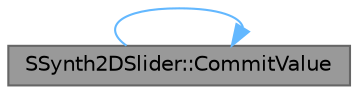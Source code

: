 digraph "SSynth2DSlider::CommitValue"
{
 // INTERACTIVE_SVG=YES
 // LATEX_PDF_SIZE
  bgcolor="transparent";
  edge [fontname=Helvetica,fontsize=10,labelfontname=Helvetica,labelfontsize=10];
  node [fontname=Helvetica,fontsize=10,shape=box,height=0.2,width=0.4];
  rankdir="LR";
  Node1 [id="Node000001",label="SSynth2DSlider::CommitValue",height=0.2,width=0.4,color="gray40", fillcolor="grey60", style="filled", fontcolor="black",tooltip="Commits the specified slider value."];
  Node1 -> Node1 [id="edge1_Node000001_Node000001",color="steelblue1",style="solid",tooltip=" "];
}
